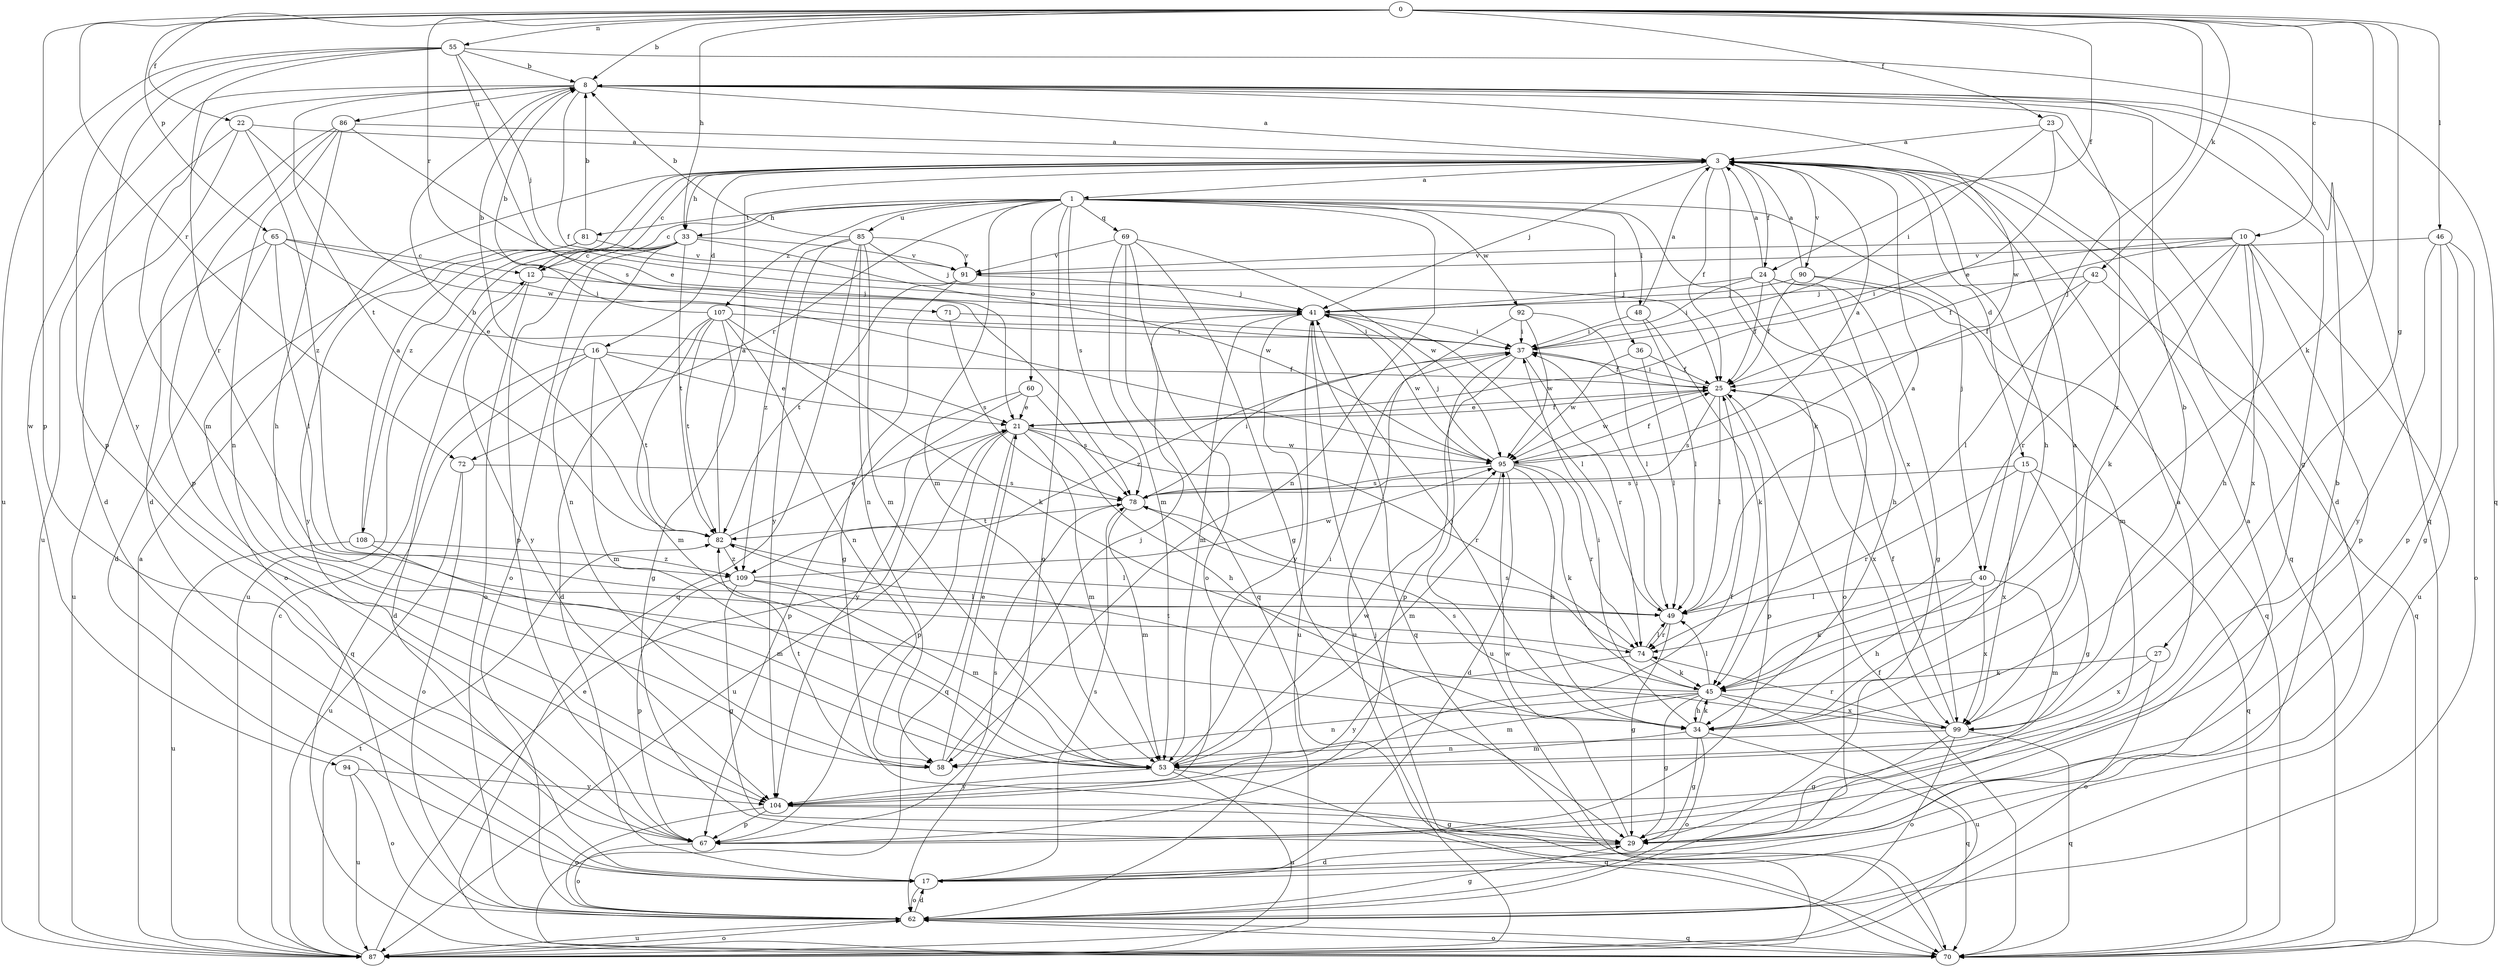 strict digraph  {
0;
1;
3;
8;
10;
12;
15;
16;
17;
21;
22;
23;
24;
25;
27;
29;
33;
34;
36;
37;
40;
41;
42;
45;
46;
48;
49;
53;
55;
58;
60;
62;
65;
67;
69;
70;
71;
72;
74;
78;
81;
82;
85;
86;
87;
90;
91;
92;
94;
95;
99;
104;
107;
108;
109;
0 -> 8  [label=b];
0 -> 10  [label=c];
0 -> 22  [label=f];
0 -> 23  [label=f];
0 -> 24  [label=f];
0 -> 27  [label=g];
0 -> 33  [label=h];
0 -> 40  [label=j];
0 -> 42  [label=k];
0 -> 45  [label=k];
0 -> 46  [label=l];
0 -> 55  [label=n];
0 -> 65  [label=p];
0 -> 67  [label=p];
0 -> 71  [label=r];
0 -> 72  [label=r];
1 -> 12  [label=c];
1 -> 33  [label=h];
1 -> 36  [label=i];
1 -> 40  [label=j];
1 -> 48  [label=l];
1 -> 53  [label=m];
1 -> 58  [label=n];
1 -> 60  [label=o];
1 -> 62  [label=o];
1 -> 69  [label=q];
1 -> 72  [label=r];
1 -> 78  [label=s];
1 -> 81  [label=t];
1 -> 85  [label=u];
1 -> 92  [label=w];
1 -> 99  [label=x];
1 -> 107  [label=z];
3 -> 1  [label=a];
3 -> 12  [label=c];
3 -> 15  [label=d];
3 -> 16  [label=d];
3 -> 24  [label=f];
3 -> 25  [label=f];
3 -> 33  [label=h];
3 -> 34  [label=h];
3 -> 41  [label=j];
3 -> 45  [label=k];
3 -> 70  [label=q];
3 -> 90  [label=v];
3 -> 108  [label=z];
8 -> 3  [label=a];
8 -> 25  [label=f];
8 -> 29  [label=g];
8 -> 53  [label=m];
8 -> 70  [label=q];
8 -> 82  [label=t];
8 -> 86  [label=u];
8 -> 94  [label=w];
8 -> 95  [label=w];
8 -> 99  [label=x];
10 -> 25  [label=f];
10 -> 34  [label=h];
10 -> 37  [label=i];
10 -> 45  [label=k];
10 -> 67  [label=p];
10 -> 74  [label=r];
10 -> 87  [label=u];
10 -> 91  [label=v];
10 -> 99  [label=x];
12 -> 41  [label=j];
12 -> 62  [label=o];
12 -> 104  [label=y];
15 -> 29  [label=g];
15 -> 70  [label=q];
15 -> 74  [label=r];
15 -> 78  [label=s];
15 -> 99  [label=x];
16 -> 8  [label=b];
16 -> 17  [label=d];
16 -> 21  [label=e];
16 -> 25  [label=f];
16 -> 53  [label=m];
16 -> 70  [label=q];
16 -> 82  [label=t];
17 -> 3  [label=a];
17 -> 8  [label=b];
17 -> 62  [label=o];
17 -> 78  [label=s];
21 -> 25  [label=f];
21 -> 34  [label=h];
21 -> 53  [label=m];
21 -> 67  [label=p];
21 -> 70  [label=q];
21 -> 74  [label=r];
21 -> 87  [label=u];
21 -> 95  [label=w];
22 -> 3  [label=a];
22 -> 17  [label=d];
22 -> 87  [label=u];
22 -> 95  [label=w];
22 -> 109  [label=z];
23 -> 3  [label=a];
23 -> 17  [label=d];
23 -> 21  [label=e];
23 -> 37  [label=i];
24 -> 3  [label=a];
24 -> 25  [label=f];
24 -> 29  [label=g];
24 -> 34  [label=h];
24 -> 37  [label=i];
24 -> 41  [label=j];
24 -> 62  [label=o];
25 -> 21  [label=e];
25 -> 37  [label=i];
25 -> 49  [label=l];
25 -> 67  [label=p];
25 -> 78  [label=s];
25 -> 95  [label=w];
25 -> 99  [label=x];
27 -> 45  [label=k];
27 -> 62  [label=o];
27 -> 99  [label=x];
29 -> 3  [label=a];
29 -> 17  [label=d];
29 -> 95  [label=w];
33 -> 12  [label=c];
33 -> 58  [label=n];
33 -> 62  [label=o];
33 -> 67  [label=p];
33 -> 82  [label=t];
33 -> 87  [label=u];
33 -> 91  [label=v];
33 -> 95  [label=w];
34 -> 3  [label=a];
34 -> 29  [label=g];
34 -> 37  [label=i];
34 -> 41  [label=j];
34 -> 45  [label=k];
34 -> 53  [label=m];
34 -> 62  [label=o];
34 -> 70  [label=q];
36 -> 25  [label=f];
36 -> 49  [label=l];
36 -> 95  [label=w];
37 -> 25  [label=f];
37 -> 67  [label=p];
37 -> 74  [label=r];
37 -> 87  [label=u];
37 -> 109  [label=z];
40 -> 34  [label=h];
40 -> 45  [label=k];
40 -> 49  [label=l];
40 -> 53  [label=m];
40 -> 99  [label=x];
41 -> 37  [label=i];
41 -> 49  [label=l];
41 -> 53  [label=m];
41 -> 70  [label=q];
41 -> 87  [label=u];
41 -> 95  [label=w];
41 -> 104  [label=y];
42 -> 25  [label=f];
42 -> 41  [label=j];
42 -> 49  [label=l];
42 -> 70  [label=q];
45 -> 29  [label=g];
45 -> 34  [label=h];
45 -> 49  [label=l];
45 -> 53  [label=m];
45 -> 58  [label=n];
45 -> 82  [label=t];
45 -> 87  [label=u];
45 -> 99  [label=x];
46 -> 29  [label=g];
46 -> 62  [label=o];
46 -> 67  [label=p];
46 -> 91  [label=v];
46 -> 104  [label=y];
48 -> 3  [label=a];
48 -> 37  [label=i];
48 -> 45  [label=k];
48 -> 49  [label=l];
49 -> 3  [label=a];
49 -> 29  [label=g];
49 -> 37  [label=i];
49 -> 74  [label=r];
53 -> 37  [label=i];
53 -> 70  [label=q];
53 -> 87  [label=u];
53 -> 95  [label=w];
53 -> 104  [label=y];
55 -> 8  [label=b];
55 -> 41  [label=j];
55 -> 67  [label=p];
55 -> 70  [label=q];
55 -> 74  [label=r];
55 -> 78  [label=s];
55 -> 87  [label=u];
55 -> 104  [label=y];
58 -> 21  [label=e];
58 -> 41  [label=j];
58 -> 82  [label=t];
60 -> 21  [label=e];
60 -> 67  [label=p];
60 -> 78  [label=s];
60 -> 104  [label=y];
62 -> 17  [label=d];
62 -> 29  [label=g];
62 -> 70  [label=q];
62 -> 87  [label=u];
65 -> 12  [label=c];
65 -> 17  [label=d];
65 -> 21  [label=e];
65 -> 37  [label=i];
65 -> 49  [label=l];
65 -> 87  [label=u];
67 -> 62  [label=o];
67 -> 78  [label=s];
69 -> 29  [label=g];
69 -> 53  [label=m];
69 -> 62  [label=o];
69 -> 70  [label=q];
69 -> 91  [label=v];
69 -> 95  [label=w];
70 -> 25  [label=f];
70 -> 41  [label=j];
70 -> 62  [label=o];
71 -> 37  [label=i];
71 -> 78  [label=s];
72 -> 62  [label=o];
72 -> 78  [label=s];
72 -> 87  [label=u];
74 -> 45  [label=k];
74 -> 49  [label=l];
74 -> 78  [label=s];
74 -> 104  [label=y];
78 -> 37  [label=i];
78 -> 53  [label=m];
78 -> 82  [label=t];
81 -> 8  [label=b];
81 -> 62  [label=o];
81 -> 91  [label=v];
81 -> 104  [label=y];
82 -> 3  [label=a];
82 -> 8  [label=b];
82 -> 21  [label=e];
82 -> 49  [label=l];
82 -> 109  [label=z];
85 -> 8  [label=b];
85 -> 41  [label=j];
85 -> 53  [label=m];
85 -> 58  [label=n];
85 -> 70  [label=q];
85 -> 91  [label=v];
85 -> 104  [label=y];
85 -> 109  [label=z];
86 -> 3  [label=a];
86 -> 17  [label=d];
86 -> 21  [label=e];
86 -> 34  [label=h];
86 -> 58  [label=n];
86 -> 67  [label=p];
87 -> 3  [label=a];
87 -> 12  [label=c];
87 -> 21  [label=e];
87 -> 62  [label=o];
87 -> 82  [label=t];
90 -> 3  [label=a];
90 -> 25  [label=f];
90 -> 41  [label=j];
90 -> 53  [label=m];
90 -> 70  [label=q];
91 -> 29  [label=g];
91 -> 41  [label=j];
91 -> 82  [label=t];
92 -> 37  [label=i];
92 -> 49  [label=l];
92 -> 87  [label=u];
92 -> 95  [label=w];
94 -> 62  [label=o];
94 -> 87  [label=u];
94 -> 104  [label=y];
95 -> 3  [label=a];
95 -> 17  [label=d];
95 -> 25  [label=f];
95 -> 34  [label=h];
95 -> 41  [label=j];
95 -> 45  [label=k];
95 -> 53  [label=m];
95 -> 74  [label=r];
95 -> 78  [label=s];
99 -> 8  [label=b];
99 -> 25  [label=f];
99 -> 29  [label=g];
99 -> 58  [label=n];
99 -> 62  [label=o];
99 -> 70  [label=q];
99 -> 74  [label=r];
99 -> 78  [label=s];
104 -> 25  [label=f];
104 -> 29  [label=g];
104 -> 62  [label=o];
104 -> 67  [label=p];
107 -> 8  [label=b];
107 -> 17  [label=d];
107 -> 29  [label=g];
107 -> 37  [label=i];
107 -> 45  [label=k];
107 -> 53  [label=m];
107 -> 58  [label=n];
107 -> 82  [label=t];
108 -> 3  [label=a];
108 -> 53  [label=m];
108 -> 87  [label=u];
108 -> 109  [label=z];
109 -> 29  [label=g];
109 -> 49  [label=l];
109 -> 53  [label=m];
109 -> 67  [label=p];
109 -> 95  [label=w];
}
